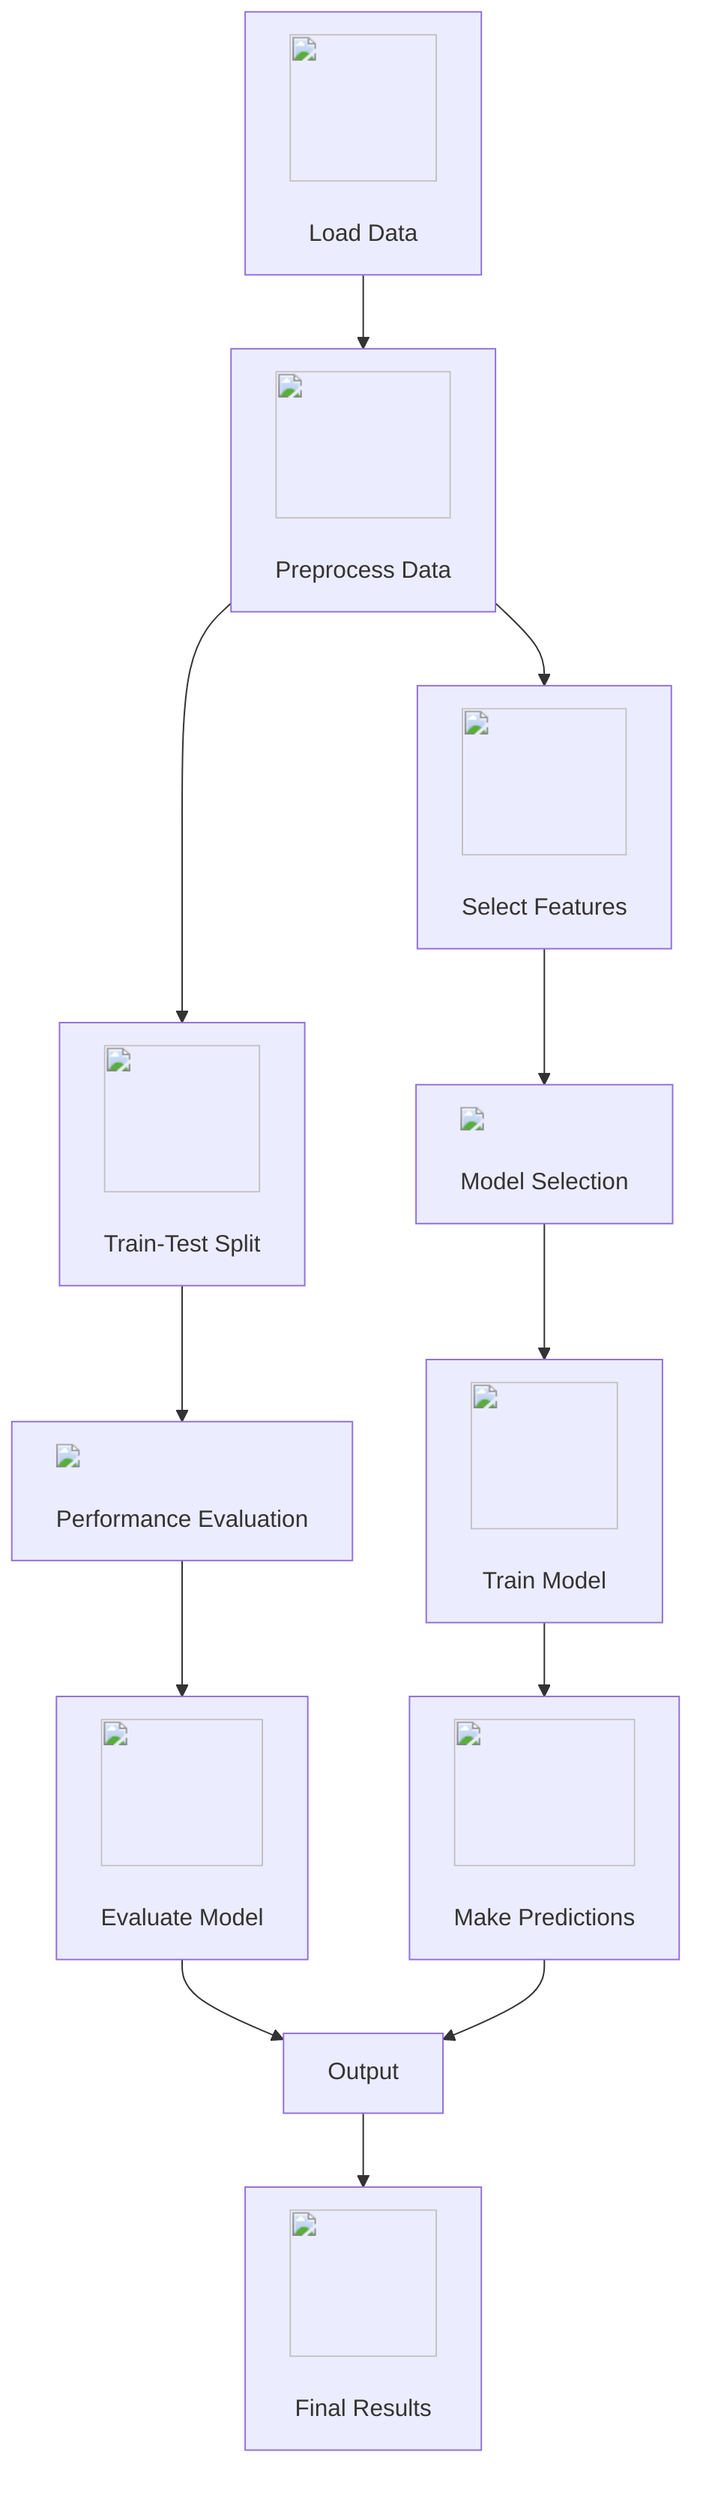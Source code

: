 graph TD
    B["<img src='icons/database.svg' width=100 height=100/> <br/> Load Data"] --> C["<img src='icons/file.svg' width=100 height=100/> <br/> Preprocess Data"]
    C --> D["<img src='icons/column_split.svg' width=100 height=100/> <br/> Select Features"]
    C --> E["<img src='icons/row_split.svg' width=100 height=100/> <br/> Train-Test Split"]
    D --> F["<img src='dummy_plots/scatter_plot_template.svg'/> <br/> Model Selection"]
    E --> G["<img src='dummy_plots/boxplot_template.svg'/> <br/> Performance Evaluation"]
    F --> H["<img src='icons/brain.svg' width=100 height=100/> <br/> Train Model"]
    G --> I["<img src='icons/brain.svg' width=100 height=100/> <br/> Evaluate Model"]
    H --> J["<img src='icons/brain.svg' width=100 height=100/> <br/> Make Predictions"]
    I --> K["Output"]
    J --> K
    K["Output"] --> L["<img src='icons/brain.svg' width=100 height=100/> <br/> Final Results"]